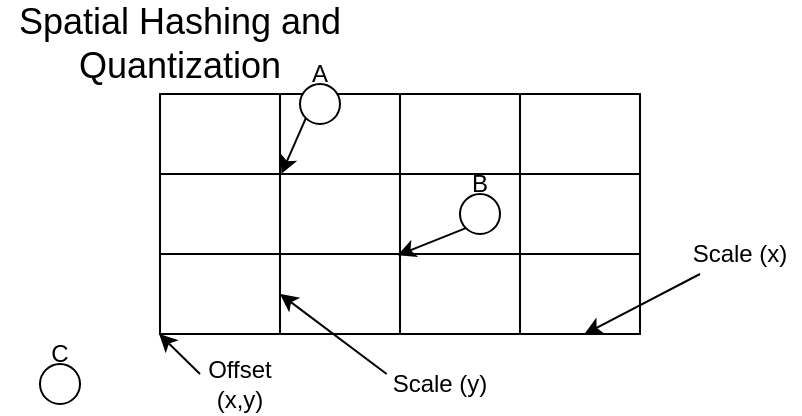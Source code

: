 <mxfile version="21.6.8" type="device">
  <diagram name="Page-1" id="VZIIqRRXdtm2IghGHygO">
    <mxGraphModel dx="722" dy="367" grid="1" gridSize="10" guides="1" tooltips="1" connect="1" arrows="1" fold="1" page="1" pageScale="1" pageWidth="1100" pageHeight="850" math="0" shadow="0">
      <root>
        <mxCell id="0" />
        <mxCell id="1" parent="0" />
        <mxCell id="T8mqCE39lt7wxCbaXMMT-1" value="" style="shape=table;startSize=0;container=1;collapsible=0;childLayout=tableLayout;" vertex="1" parent="1">
          <mxGeometry x="84" y="49" width="240" height="120" as="geometry" />
        </mxCell>
        <mxCell id="T8mqCE39lt7wxCbaXMMT-2" value="" style="shape=tableRow;horizontal=0;startSize=0;swimlaneHead=0;swimlaneBody=0;strokeColor=inherit;top=0;left=0;bottom=0;right=0;collapsible=0;dropTarget=0;fillColor=none;points=[[0,0.5],[1,0.5]];portConstraint=eastwest;" vertex="1" parent="T8mqCE39lt7wxCbaXMMT-1">
          <mxGeometry width="240" height="40" as="geometry" />
        </mxCell>
        <mxCell id="T8mqCE39lt7wxCbaXMMT-3" value="" style="shape=partialRectangle;html=1;whiteSpace=wrap;connectable=0;strokeColor=inherit;overflow=hidden;fillColor=none;top=0;left=0;bottom=0;right=0;pointerEvents=1;" vertex="1" parent="T8mqCE39lt7wxCbaXMMT-2">
          <mxGeometry width="60" height="40" as="geometry">
            <mxRectangle width="60" height="40" as="alternateBounds" />
          </mxGeometry>
        </mxCell>
        <mxCell id="T8mqCE39lt7wxCbaXMMT-4" value="" style="shape=partialRectangle;html=1;whiteSpace=wrap;connectable=0;strokeColor=inherit;overflow=hidden;fillColor=none;top=0;left=0;bottom=0;right=0;pointerEvents=1;" vertex="1" parent="T8mqCE39lt7wxCbaXMMT-2">
          <mxGeometry x="60" width="60" height="40" as="geometry">
            <mxRectangle width="60" height="40" as="alternateBounds" />
          </mxGeometry>
        </mxCell>
        <mxCell id="T8mqCE39lt7wxCbaXMMT-5" value="" style="shape=partialRectangle;html=1;whiteSpace=wrap;connectable=0;strokeColor=inherit;overflow=hidden;fillColor=none;top=0;left=0;bottom=0;right=0;pointerEvents=1;" vertex="1" parent="T8mqCE39lt7wxCbaXMMT-2">
          <mxGeometry x="120" width="60" height="40" as="geometry">
            <mxRectangle width="60" height="40" as="alternateBounds" />
          </mxGeometry>
        </mxCell>
        <mxCell id="T8mqCE39lt7wxCbaXMMT-6" value="" style="shape=partialRectangle;html=1;whiteSpace=wrap;connectable=0;strokeColor=inherit;overflow=hidden;fillColor=none;top=0;left=0;bottom=0;right=0;pointerEvents=1;" vertex="1" parent="T8mqCE39lt7wxCbaXMMT-2">
          <mxGeometry x="180" width="60" height="40" as="geometry">
            <mxRectangle width="60" height="40" as="alternateBounds" />
          </mxGeometry>
        </mxCell>
        <mxCell id="T8mqCE39lt7wxCbaXMMT-7" value="" style="shape=tableRow;horizontal=0;startSize=0;swimlaneHead=0;swimlaneBody=0;strokeColor=inherit;top=0;left=0;bottom=0;right=0;collapsible=0;dropTarget=0;fillColor=none;points=[[0,0.5],[1,0.5]];portConstraint=eastwest;" vertex="1" parent="T8mqCE39lt7wxCbaXMMT-1">
          <mxGeometry y="40" width="240" height="40" as="geometry" />
        </mxCell>
        <mxCell id="T8mqCE39lt7wxCbaXMMT-8" value="" style="shape=partialRectangle;html=1;whiteSpace=wrap;connectable=0;strokeColor=inherit;overflow=hidden;fillColor=none;top=0;left=0;bottom=0;right=0;pointerEvents=1;" vertex="1" parent="T8mqCE39lt7wxCbaXMMT-7">
          <mxGeometry width="60" height="40" as="geometry">
            <mxRectangle width="60" height="40" as="alternateBounds" />
          </mxGeometry>
        </mxCell>
        <mxCell id="T8mqCE39lt7wxCbaXMMT-9" value="" style="shape=partialRectangle;html=1;whiteSpace=wrap;connectable=0;strokeColor=inherit;overflow=hidden;fillColor=none;top=0;left=0;bottom=0;right=0;pointerEvents=1;" vertex="1" parent="T8mqCE39lt7wxCbaXMMT-7">
          <mxGeometry x="60" width="60" height="40" as="geometry">
            <mxRectangle width="60" height="40" as="alternateBounds" />
          </mxGeometry>
        </mxCell>
        <mxCell id="T8mqCE39lt7wxCbaXMMT-10" value="" style="shape=partialRectangle;html=1;whiteSpace=wrap;connectable=0;strokeColor=inherit;overflow=hidden;fillColor=none;top=0;left=0;bottom=0;right=0;pointerEvents=1;" vertex="1" parent="T8mqCE39lt7wxCbaXMMT-7">
          <mxGeometry x="120" width="60" height="40" as="geometry">
            <mxRectangle width="60" height="40" as="alternateBounds" />
          </mxGeometry>
        </mxCell>
        <mxCell id="T8mqCE39lt7wxCbaXMMT-11" value="" style="shape=partialRectangle;html=1;whiteSpace=wrap;connectable=0;strokeColor=inherit;overflow=hidden;fillColor=none;top=0;left=0;bottom=0;right=0;pointerEvents=1;" vertex="1" parent="T8mqCE39lt7wxCbaXMMT-7">
          <mxGeometry x="180" width="60" height="40" as="geometry">
            <mxRectangle width="60" height="40" as="alternateBounds" />
          </mxGeometry>
        </mxCell>
        <mxCell id="T8mqCE39lt7wxCbaXMMT-12" value="" style="shape=tableRow;horizontal=0;startSize=0;swimlaneHead=0;swimlaneBody=0;strokeColor=inherit;top=0;left=0;bottom=0;right=0;collapsible=0;dropTarget=0;fillColor=none;points=[[0,0.5],[1,0.5]];portConstraint=eastwest;" vertex="1" parent="T8mqCE39lt7wxCbaXMMT-1">
          <mxGeometry y="80" width="240" height="40" as="geometry" />
        </mxCell>
        <mxCell id="T8mqCE39lt7wxCbaXMMT-13" value="" style="shape=partialRectangle;html=1;whiteSpace=wrap;connectable=0;strokeColor=inherit;overflow=hidden;fillColor=none;top=0;left=0;bottom=0;right=0;pointerEvents=1;" vertex="1" parent="T8mqCE39lt7wxCbaXMMT-12">
          <mxGeometry width="60" height="40" as="geometry">
            <mxRectangle width="60" height="40" as="alternateBounds" />
          </mxGeometry>
        </mxCell>
        <mxCell id="T8mqCE39lt7wxCbaXMMT-14" value="" style="shape=partialRectangle;html=1;whiteSpace=wrap;connectable=0;strokeColor=inherit;overflow=hidden;fillColor=none;top=0;left=0;bottom=0;right=0;pointerEvents=1;" vertex="1" parent="T8mqCE39lt7wxCbaXMMT-12">
          <mxGeometry x="60" width="60" height="40" as="geometry">
            <mxRectangle width="60" height="40" as="alternateBounds" />
          </mxGeometry>
        </mxCell>
        <mxCell id="T8mqCE39lt7wxCbaXMMT-15" value="" style="shape=partialRectangle;html=1;whiteSpace=wrap;connectable=0;strokeColor=inherit;overflow=hidden;fillColor=none;top=0;left=0;bottom=0;right=0;pointerEvents=1;" vertex="1" parent="T8mqCE39lt7wxCbaXMMT-12">
          <mxGeometry x="120" width="60" height="40" as="geometry">
            <mxRectangle width="60" height="40" as="alternateBounds" />
          </mxGeometry>
        </mxCell>
        <mxCell id="T8mqCE39lt7wxCbaXMMT-16" value="" style="shape=partialRectangle;html=1;whiteSpace=wrap;connectable=0;strokeColor=inherit;overflow=hidden;fillColor=none;top=0;left=0;bottom=0;right=0;pointerEvents=1;" vertex="1" parent="T8mqCE39lt7wxCbaXMMT-12">
          <mxGeometry x="180" width="60" height="40" as="geometry">
            <mxRectangle width="60" height="40" as="alternateBounds" />
          </mxGeometry>
        </mxCell>
        <mxCell id="T8mqCE39lt7wxCbaXMMT-17" value="" style="ellipse;whiteSpace=wrap;html=1;aspect=fixed;" vertex="1" parent="1">
          <mxGeometry x="24" y="184" width="20" height="20" as="geometry" />
        </mxCell>
        <mxCell id="T8mqCE39lt7wxCbaXMMT-18" value="" style="ellipse;whiteSpace=wrap;html=1;aspect=fixed;" vertex="1" parent="1">
          <mxGeometry x="234" y="99" width="20" height="20" as="geometry" />
        </mxCell>
        <mxCell id="T8mqCE39lt7wxCbaXMMT-19" value="" style="ellipse;whiteSpace=wrap;html=1;aspect=fixed;" vertex="1" parent="1">
          <mxGeometry x="154" y="44" width="20" height="20" as="geometry" />
        </mxCell>
        <mxCell id="T8mqCE39lt7wxCbaXMMT-20" value="" style="endArrow=classic;html=1;rounded=0;exitX=0;exitY=1;exitDx=0;exitDy=0;entryX=0.495;entryY=0.016;entryDx=0;entryDy=0;entryPerimeter=0;" edge="1" parent="1" source="T8mqCE39lt7wxCbaXMMT-18" target="T8mqCE39lt7wxCbaXMMT-12">
          <mxGeometry width="50" height="50" relative="1" as="geometry">
            <mxPoint x="384" y="239" as="sourcePoint" />
            <mxPoint x="434" y="189" as="targetPoint" />
          </mxGeometry>
        </mxCell>
        <mxCell id="T8mqCE39lt7wxCbaXMMT-21" value="" style="endArrow=classic;html=1;rounded=0;exitX=0;exitY=1;exitDx=0;exitDy=0;entryX=0.253;entryY=0.998;entryDx=0;entryDy=0;entryPerimeter=0;" edge="1" parent="1" source="T8mqCE39lt7wxCbaXMMT-19" target="T8mqCE39lt7wxCbaXMMT-2">
          <mxGeometry width="50" height="50" relative="1" as="geometry">
            <mxPoint x="164" y="114" as="sourcePoint" />
            <mxPoint x="214" y="64" as="targetPoint" />
          </mxGeometry>
        </mxCell>
        <mxCell id="T8mqCE39lt7wxCbaXMMT-22" value="" style="endArrow=classic;html=1;rounded=0;entryX=-0.002;entryY=0.998;entryDx=0;entryDy=0;entryPerimeter=0;" edge="1" parent="1" target="T8mqCE39lt7wxCbaXMMT-12">
          <mxGeometry width="50" height="50" relative="1" as="geometry">
            <mxPoint x="104" y="189" as="sourcePoint" />
            <mxPoint x="194" y="179" as="targetPoint" />
          </mxGeometry>
        </mxCell>
        <mxCell id="T8mqCE39lt7wxCbaXMMT-23" value="Offset (x,y)" style="text;html=1;strokeColor=none;fillColor=none;align=center;verticalAlign=middle;whiteSpace=wrap;rounded=0;" vertex="1" parent="1">
          <mxGeometry x="94" y="179" width="60" height="30" as="geometry" />
        </mxCell>
        <mxCell id="T8mqCE39lt7wxCbaXMMT-24" value="C" style="text;html=1;strokeColor=none;fillColor=none;align=center;verticalAlign=middle;whiteSpace=wrap;rounded=0;" vertex="1" parent="1">
          <mxGeometry x="4" y="164" width="60" height="30" as="geometry" />
        </mxCell>
        <mxCell id="T8mqCE39lt7wxCbaXMMT-25" value="A" style="text;html=1;strokeColor=none;fillColor=none;align=center;verticalAlign=middle;whiteSpace=wrap;rounded=0;" vertex="1" parent="1">
          <mxGeometry x="134" y="24" width="60" height="30" as="geometry" />
        </mxCell>
        <mxCell id="T8mqCE39lt7wxCbaXMMT-27" value="B" style="text;html=1;strokeColor=none;fillColor=none;align=center;verticalAlign=middle;whiteSpace=wrap;rounded=0;" vertex="1" parent="1">
          <mxGeometry x="214" y="79" width="60" height="30" as="geometry" />
        </mxCell>
        <mxCell id="T8mqCE39lt7wxCbaXMMT-28" value="" style="endArrow=classic;html=1;rounded=0;" edge="1" parent="1">
          <mxGeometry width="50" height="50" relative="1" as="geometry">
            <mxPoint x="197.33" y="189" as="sourcePoint" />
            <mxPoint x="143.997" y="149" as="targetPoint" />
          </mxGeometry>
        </mxCell>
        <mxCell id="T8mqCE39lt7wxCbaXMMT-29" value="Scale (y)" style="text;html=1;strokeColor=none;fillColor=none;align=center;verticalAlign=middle;whiteSpace=wrap;rounded=0;" vertex="1" parent="1">
          <mxGeometry x="194" y="179" width="60" height="30" as="geometry" />
        </mxCell>
        <mxCell id="T8mqCE39lt7wxCbaXMMT-30" value="" style="endArrow=classic;html=1;rounded=0;entryX=0.884;entryY=1.003;entryDx=0;entryDy=0;entryPerimeter=0;" edge="1" parent="1" target="T8mqCE39lt7wxCbaXMMT-12">
          <mxGeometry width="50" height="50" relative="1" as="geometry">
            <mxPoint x="354" y="139" as="sourcePoint" />
            <mxPoint x="404" y="89" as="targetPoint" />
          </mxGeometry>
        </mxCell>
        <mxCell id="T8mqCE39lt7wxCbaXMMT-31" value="Scale (x)" style="text;html=1;strokeColor=none;fillColor=none;align=center;verticalAlign=middle;whiteSpace=wrap;rounded=0;" vertex="1" parent="1">
          <mxGeometry x="344" y="114" width="60" height="30" as="geometry" />
        </mxCell>
        <mxCell id="T8mqCE39lt7wxCbaXMMT-32" value="&lt;font style=&quot;font-size: 18px;&quot;&gt;Spatial Hashing and Quantization&lt;/font&gt;" style="text;html=1;strokeColor=none;fillColor=none;align=center;verticalAlign=middle;whiteSpace=wrap;rounded=0;" vertex="1" parent="1">
          <mxGeometry x="4" y="4" width="180" height="40" as="geometry" />
        </mxCell>
      </root>
    </mxGraphModel>
  </diagram>
</mxfile>

